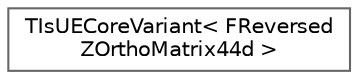 digraph "Graphical Class Hierarchy"
{
 // INTERACTIVE_SVG=YES
 // LATEX_PDF_SIZE
  bgcolor="transparent";
  edge [fontname=Helvetica,fontsize=10,labelfontname=Helvetica,labelfontsize=10];
  node [fontname=Helvetica,fontsize=10,shape=box,height=0.2,width=0.4];
  rankdir="LR";
  Node0 [id="Node000000",label="TIsUECoreVariant\< FReversed\lZOrthoMatrix44d \>",height=0.2,width=0.4,color="grey40", fillcolor="white", style="filled",URL="$de/dfe/structTIsUECoreVariant_3_01FReversedZOrthoMatrix44d_01_4.html",tooltip=" "];
}
